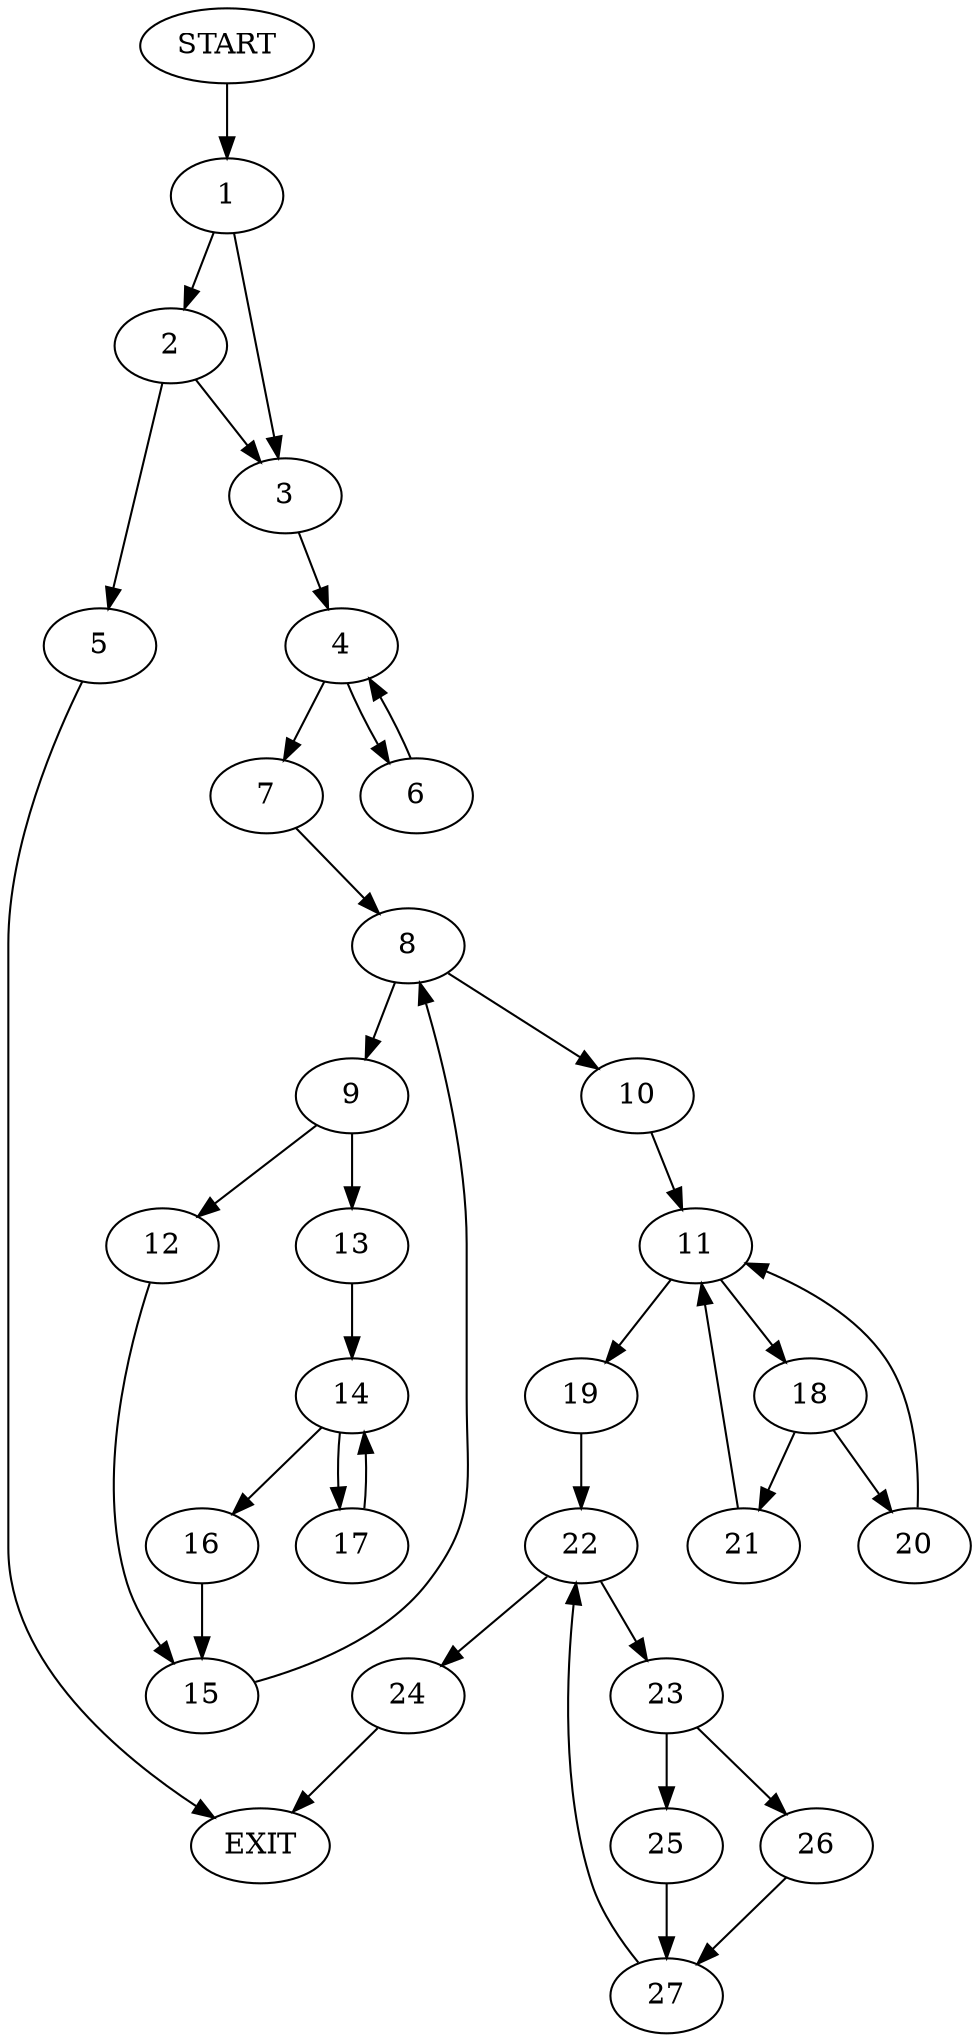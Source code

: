 digraph {
0 [label="START"]
28 [label="EXIT"]
0 -> 1
1 -> 2
1 -> 3
3 -> 4
2 -> 5
2 -> 3
5 -> 28
4 -> 6
4 -> 7
7 -> 8
6 -> 4
8 -> 9
8 -> 10
10 -> 11
9 -> 12
9 -> 13
13 -> 14
12 -> 15
15 -> 8
14 -> 16
14 -> 17
17 -> 14
16 -> 15
11 -> 18
11 -> 19
18 -> 20
18 -> 21
19 -> 22
21 -> 11
20 -> 11
22 -> 23
22 -> 24
24 -> 28
23 -> 25
23 -> 26
25 -> 27
26 -> 27
27 -> 22
}
